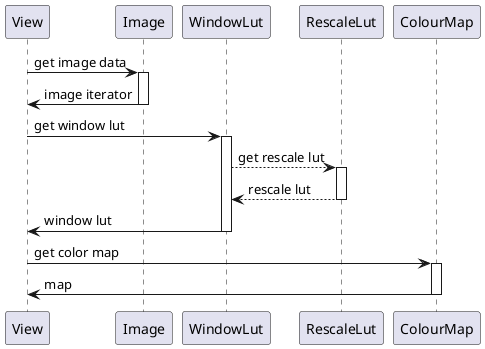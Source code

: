 @startuml

View -> Image: get image data
activate Image
Image -> View: image iterator
deactivate Image

View -> WindowLut: get window lut
activate WindowLut
WindowLut --> RescaleLut: get rescale lut
activate RescaleLut
RescaleLut --> WindowLut: rescale lut
deactivate RescaleLut
WindowLut -> View: window lut
deactivate WindowLut

View -> ColourMap: get color map
activate ColourMap
ColourMap -> View: map
deactivate ColourMap

@enduml
